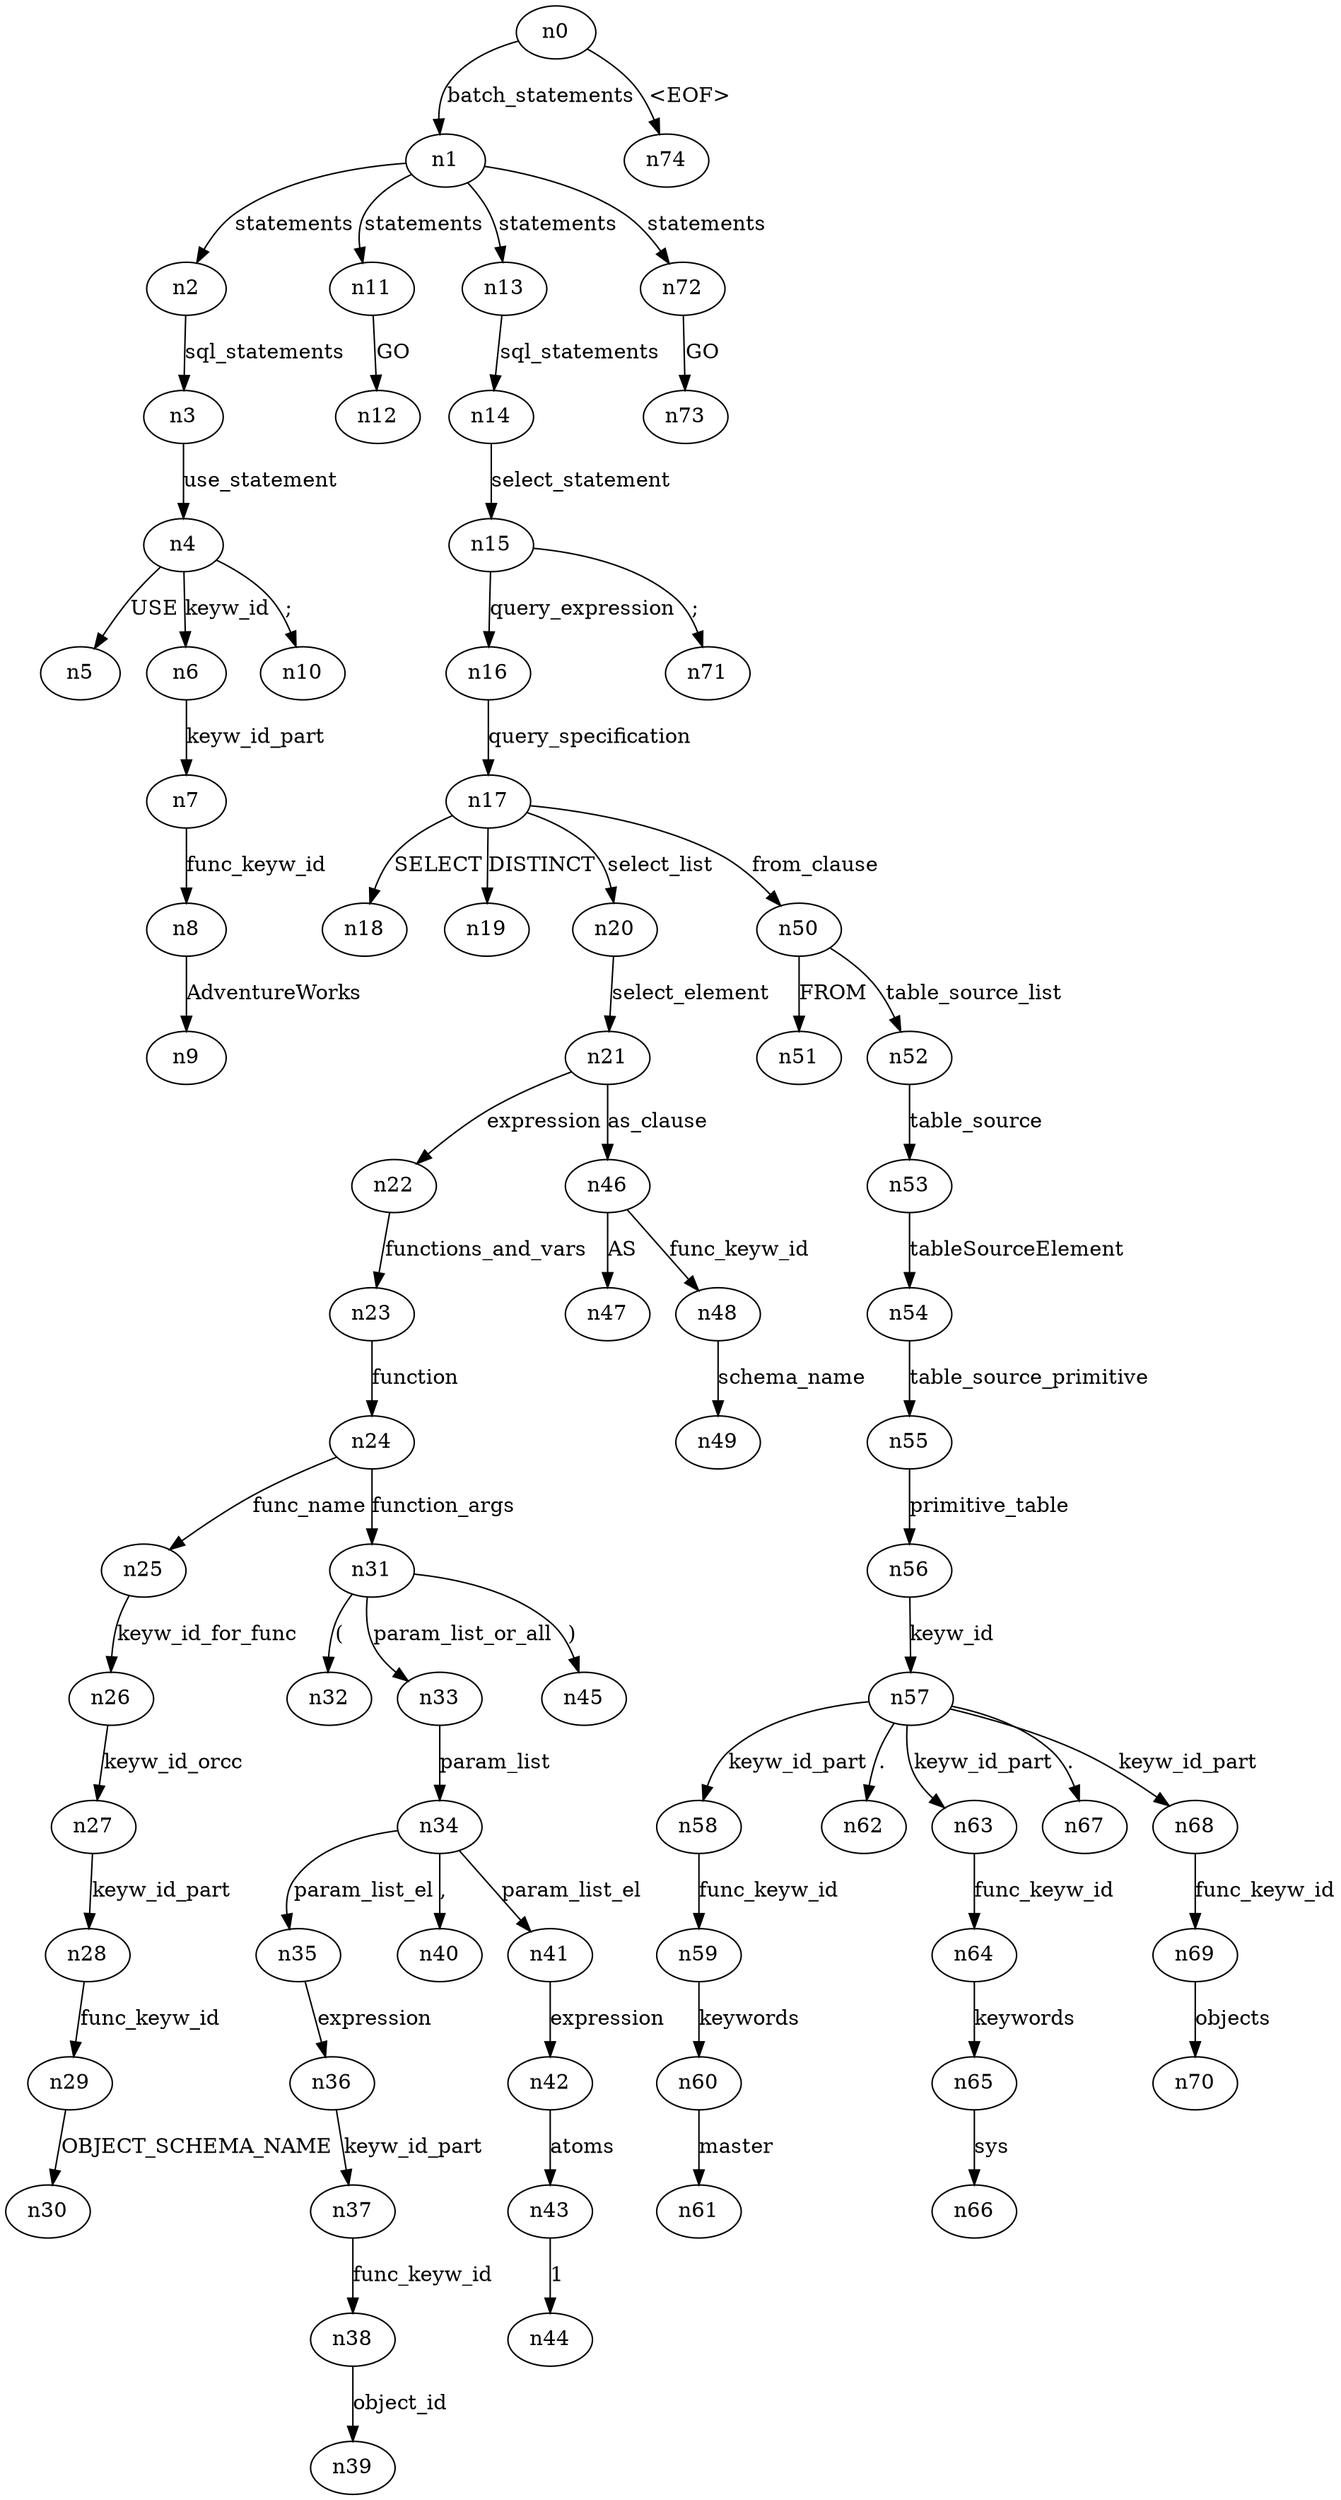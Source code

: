 digraph ParseTree {
  n0 -> n1 [label="batch_statements"];
  n1 -> n2 [label="statements"];
  n2 -> n3 [label="sql_statements"];
  n3 -> n4 [label="use_statement"];
  n4 -> n5 [label="USE"];
  n4 -> n6 [label="keyw_id"];
  n6 -> n7 [label="keyw_id_part"];
  n7 -> n8 [label="func_keyw_id"];
  n8 -> n9 [label="AdventureWorks"];
  n4 -> n10 [label=";"];
  n1 -> n11 [label="statements"];
  n11 -> n12 [label="GO"];
  n1 -> n13 [label="statements"];
  n13 -> n14 [label="sql_statements"];
  n14 -> n15 [label="select_statement"];
  n15 -> n16 [label="query_expression"];
  n16 -> n17 [label="query_specification"];
  n17 -> n18 [label="SELECT"];
  n17 -> n19 [label="DISTINCT"];
  n17 -> n20 [label="select_list"];
  n20 -> n21 [label="select_element"];
  n21 -> n22 [label="expression"];
  n22 -> n23 [label="functions_and_vars"];
  n23 -> n24 [label="function"];
  n24 -> n25 [label="func_name"];
  n25 -> n26 [label="keyw_id_for_func"];
  n26 -> n27 [label="keyw_id_orcc"];
  n27 -> n28 [label="keyw_id_part"];
  n28 -> n29 [label="func_keyw_id"];
  n29 -> n30 [label="OBJECT_SCHEMA_NAME"];
  n24 -> n31 [label="function_args"];
  n31 -> n32 [label="("];
  n31 -> n33 [label="param_list_or_all"];
  n33 -> n34 [label="param_list"];
  n34 -> n35 [label="param_list_el"];
  n35 -> n36 [label="expression"];
  n36 -> n37 [label="keyw_id_part"];
  n37 -> n38 [label="func_keyw_id"];
  n38 -> n39 [label="object_id"];
  n34 -> n40 [label=","];
  n34 -> n41 [label="param_list_el"];
  n41 -> n42 [label="expression"];
  n42 -> n43 [label="atoms"];
  n43 -> n44 [label="1"];
  n31 -> n45 [label=")"];
  n21 -> n46 [label="as_clause"];
  n46 -> n47 [label="AS"];
  n46 -> n48 [label="func_keyw_id"];
  n48 -> n49 [label="schema_name"];
  n17 -> n50 [label="from_clause"];
  n50 -> n51 [label="FROM"];
  n50 -> n52 [label="table_source_list"];
  n52 -> n53 [label="table_source"];
  n53 -> n54 [label="tableSourceElement"];
  n54 -> n55 [label="table_source_primitive"];
  n55 -> n56 [label="primitive_table"];
  n56 -> n57 [label="keyw_id"];
  n57 -> n58 [label="keyw_id_part"];
  n58 -> n59 [label="func_keyw_id"];
  n59 -> n60 [label="keywords"];
  n60 -> n61 [label="master"];
  n57 -> n62 [label="."];
  n57 -> n63 [label="keyw_id_part"];
  n63 -> n64 [label="func_keyw_id"];
  n64 -> n65 [label="keywords"];
  n65 -> n66 [label="sys"];
  n57 -> n67 [label="."];
  n57 -> n68 [label="keyw_id_part"];
  n68 -> n69 [label="func_keyw_id"];
  n69 -> n70 [label="objects"];
  n15 -> n71 [label=";"];
  n1 -> n72 [label="statements"];
  n72 -> n73 [label="GO"];
  n0 -> n74 [label="<EOF>"];
}